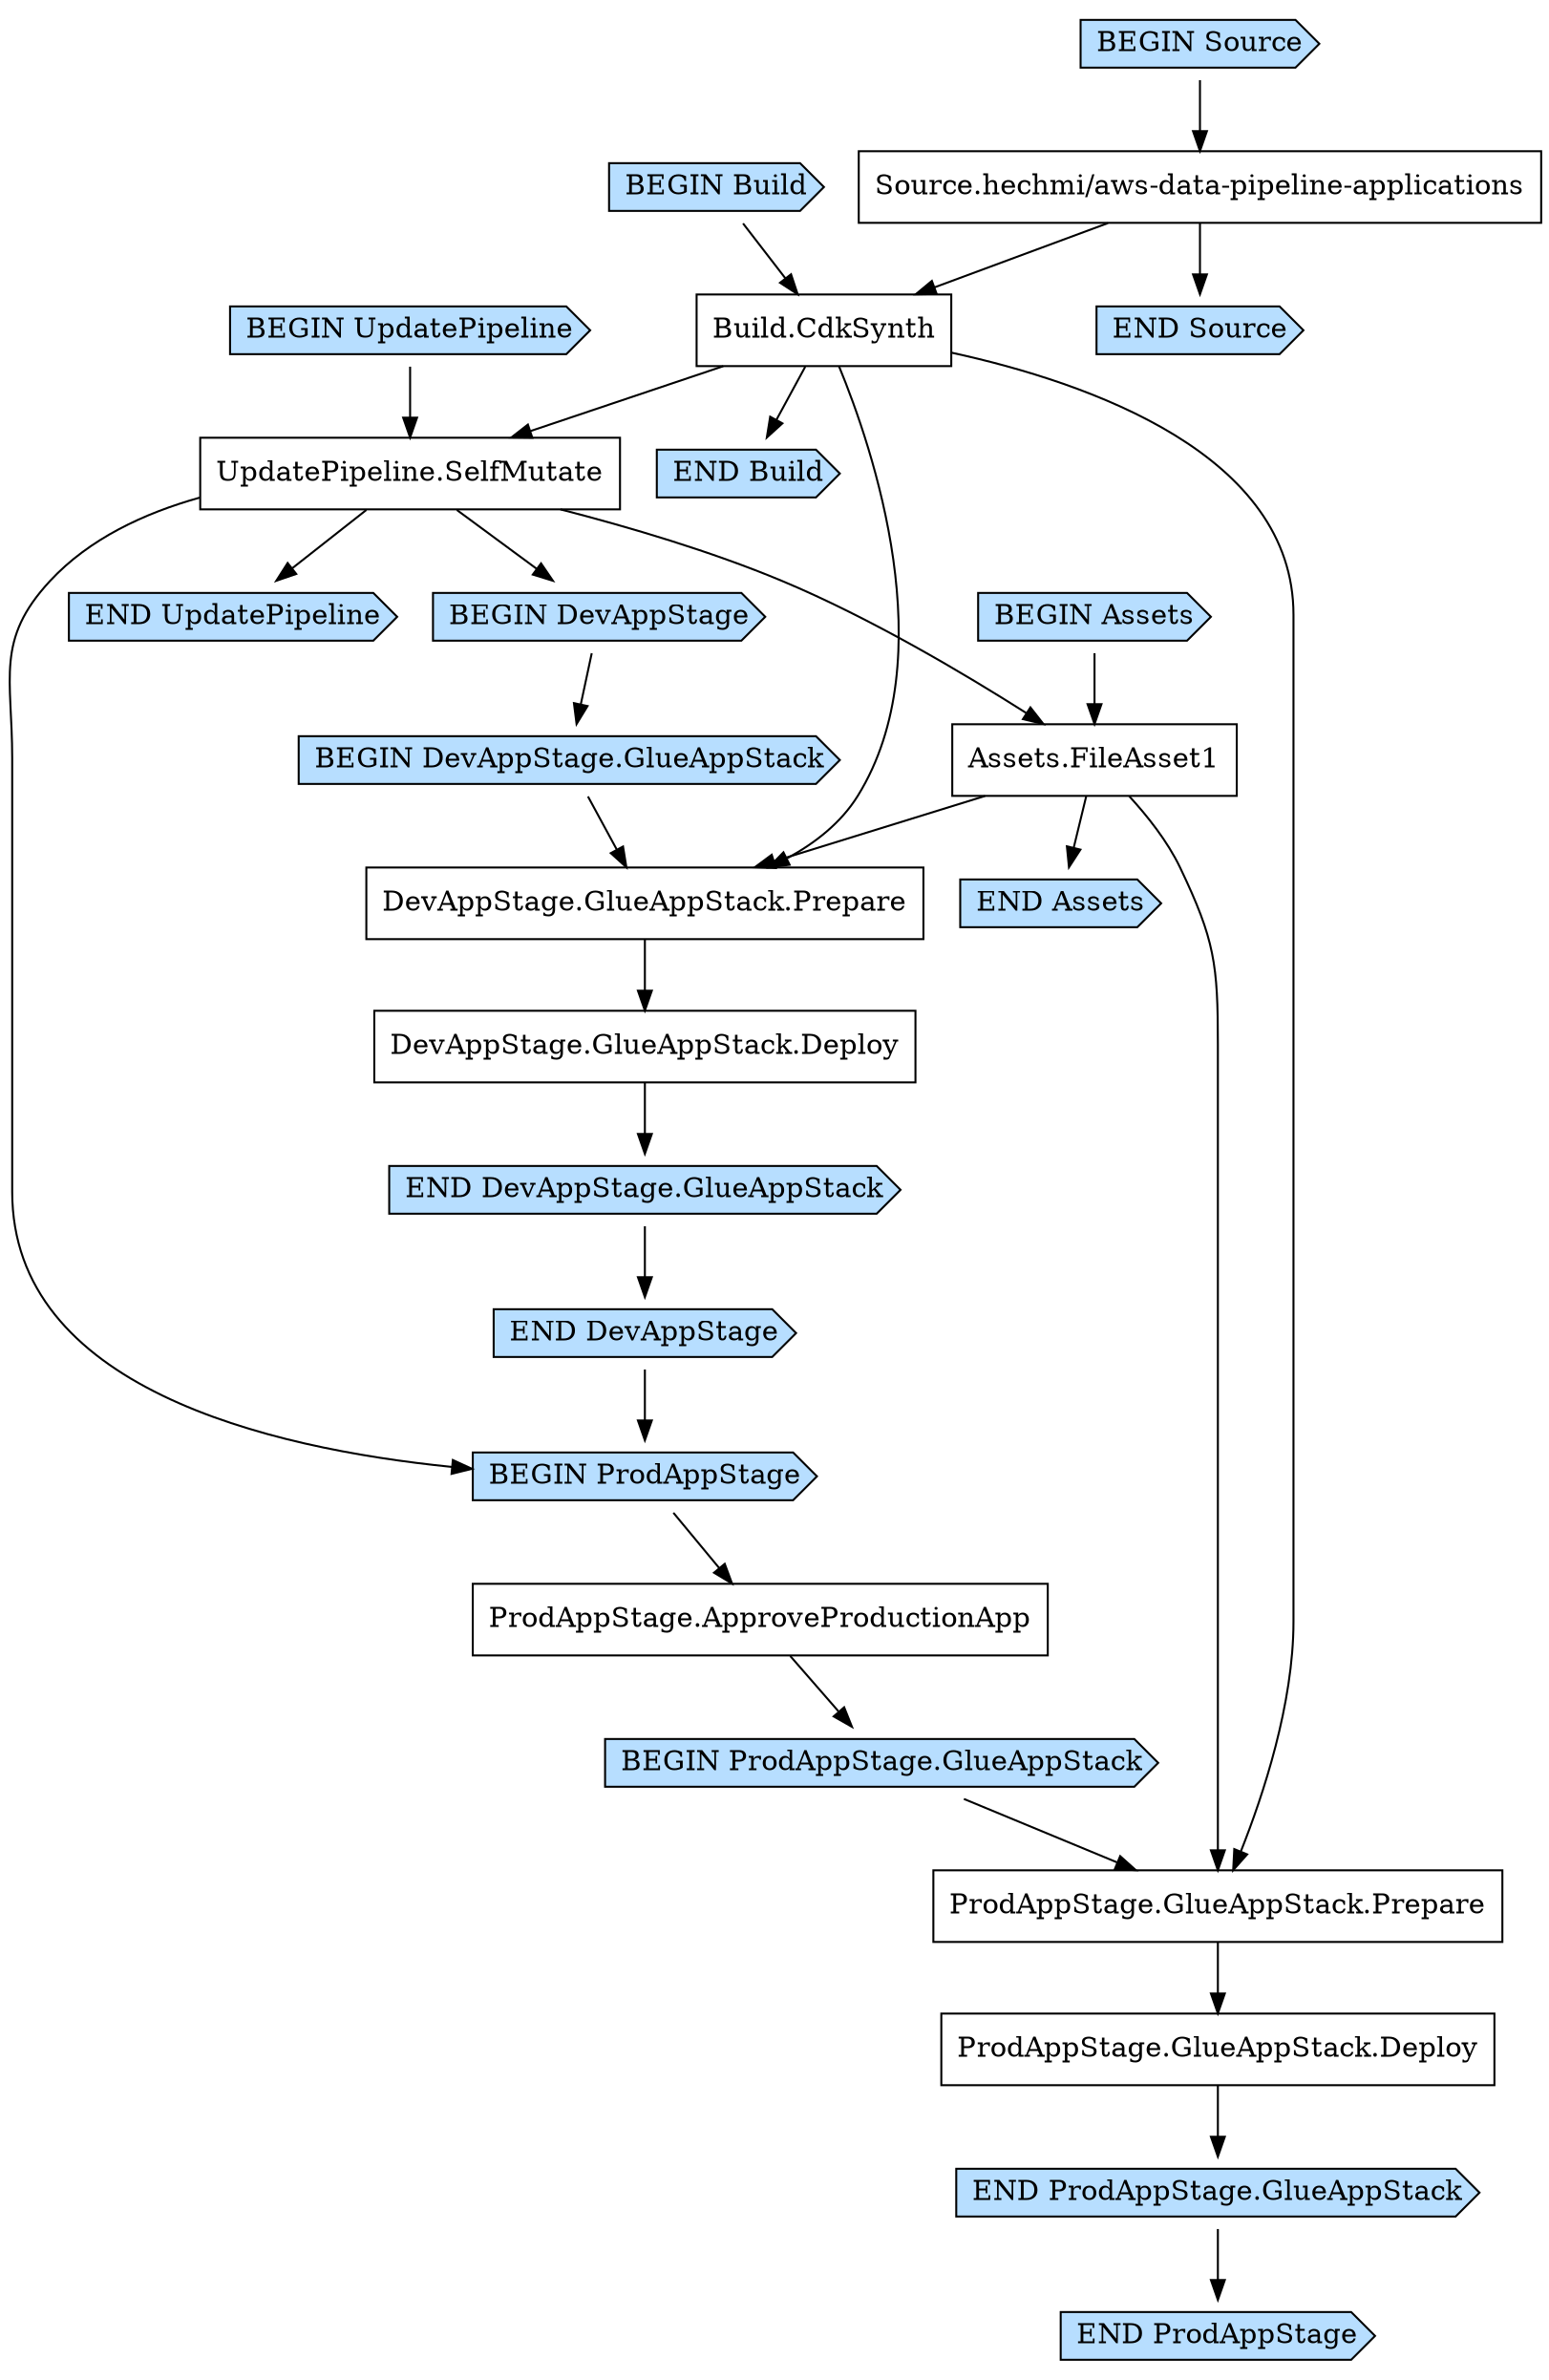 digraph G {
  # Arrows represent an "unlocks" relationship (opposite of dependency). So chosen
  # because the layout looks more natural that way.
  # To represent subgraph dependencies, subgraphs are represented by BEGIN/END nodes.
  # To render: `dot -Tsvg AppPipelineStackGlueAppPipelineF8FC65E2.dot > graph.svg`, open in a browser.
  node [shape="box"];
"BEGIN Build" [shape="cds", style="filled", fillcolor="#b7deff"];
"END Build" [shape="cds", style="filled", fillcolor="#b7deff"];
"Build.CdkSynth";
"Source.hechmi/aws-data-pipeline-applications" -> "Build.CdkSynth";
"BEGIN Build" -> "Build.CdkSynth";
"Build.CdkSynth" -> "END Build";
"BEGIN UpdatePipeline" [shape="cds", style="filled", fillcolor="#b7deff"];
"END UpdatePipeline" [shape="cds", style="filled", fillcolor="#b7deff"];
"UpdatePipeline.SelfMutate";
"Build.CdkSynth" -> "UpdatePipeline.SelfMutate";
"BEGIN UpdatePipeline" -> "UpdatePipeline.SelfMutate";
"UpdatePipeline.SelfMutate" -> "END UpdatePipeline";
"BEGIN Assets" [shape="cds", style="filled", fillcolor="#b7deff"];
"END Assets" [shape="cds", style="filled", fillcolor="#b7deff"];
"Assets.FileAsset1";
"UpdatePipeline.SelfMutate" -> "Assets.FileAsset1";
"BEGIN Assets" -> "Assets.FileAsset1";
"Assets.FileAsset1" -> "END Assets";
"BEGIN DevAppStage" [shape="cds", style="filled", fillcolor="#b7deff"];
"END DevAppStage" [shape="cds", style="filled", fillcolor="#b7deff"];
"UpdatePipeline.SelfMutate" -> "BEGIN DevAppStage";
"BEGIN DevAppStage.GlueAppStack" [shape="cds", style="filled", fillcolor="#b7deff"];
"END DevAppStage.GlueAppStack" [shape="cds", style="filled", fillcolor="#b7deff"];
"DevAppStage.GlueAppStack.Deploy";
"DevAppStage.GlueAppStack.Prepare" -> "DevAppStage.GlueAppStack.Deploy";
"DevAppStage.GlueAppStack.Prepare";
"Build.CdkSynth" -> "DevAppStage.GlueAppStack.Prepare";
"Assets.FileAsset1" -> "DevAppStage.GlueAppStack.Prepare";
"BEGIN DevAppStage.GlueAppStack" -> "DevAppStage.GlueAppStack.Prepare";
"DevAppStage.GlueAppStack.Deploy" -> "END DevAppStage.GlueAppStack";
"BEGIN DevAppStage" -> "BEGIN DevAppStage.GlueAppStack";
"END DevAppStage.GlueAppStack" -> "END DevAppStage";
"BEGIN ProdAppStage" [shape="cds", style="filled", fillcolor="#b7deff"];
"END ProdAppStage" [shape="cds", style="filled", fillcolor="#b7deff"];
"UpdatePipeline.SelfMutate" -> "BEGIN ProdAppStage";
"END DevAppStage" -> "BEGIN ProdAppStage";
"BEGIN ProdAppStage.GlueAppStack" [shape="cds", style="filled", fillcolor="#b7deff"];
"END ProdAppStage.GlueAppStack" [shape="cds", style="filled", fillcolor="#b7deff"];
"ProdAppStage.ApproveProductionApp" -> "BEGIN ProdAppStage.GlueAppStack";
"ProdAppStage.GlueAppStack.Deploy";
"ProdAppStage.GlueAppStack.Prepare" -> "ProdAppStage.GlueAppStack.Deploy";
"ProdAppStage.GlueAppStack.Prepare";
"Build.CdkSynth" -> "ProdAppStage.GlueAppStack.Prepare";
"Assets.FileAsset1" -> "ProdAppStage.GlueAppStack.Prepare";
"BEGIN ProdAppStage.GlueAppStack" -> "ProdAppStage.GlueAppStack.Prepare";
"ProdAppStage.GlueAppStack.Deploy" -> "END ProdAppStage.GlueAppStack";
"ProdAppStage.ApproveProductionApp";
"BEGIN ProdAppStage" -> "ProdAppStage.ApproveProductionApp";
"END ProdAppStage.GlueAppStack" -> "END ProdAppStage";
"BEGIN Source" [shape="cds", style="filled", fillcolor="#b7deff"];
"END Source" [shape="cds", style="filled", fillcolor="#b7deff"];
"Source.hechmi/aws-data-pipeline-applications";
"BEGIN Source" -> "Source.hechmi/aws-data-pipeline-applications";
"Source.hechmi/aws-data-pipeline-applications" -> "END Source";
}